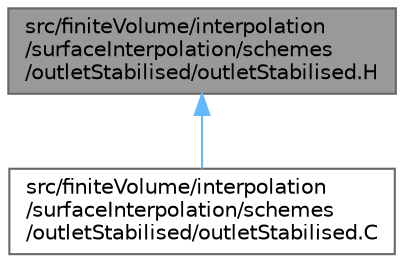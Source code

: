 digraph "src/finiteVolume/interpolation/surfaceInterpolation/schemes/outletStabilised/outletStabilised.H"
{
 // LATEX_PDF_SIZE
  bgcolor="transparent";
  edge [fontname=Helvetica,fontsize=10,labelfontname=Helvetica,labelfontsize=10];
  node [fontname=Helvetica,fontsize=10,shape=box,height=0.2,width=0.4];
  Node1 [id="Node000001",label="src/finiteVolume/interpolation\l/surfaceInterpolation/schemes\l/outletStabilised/outletStabilised.H",height=0.2,width=0.4,color="gray40", fillcolor="grey60", style="filled", fontcolor="black",tooltip=" "];
  Node1 -> Node2 [id="edge1_Node000001_Node000002",dir="back",color="steelblue1",style="solid",tooltip=" "];
  Node2 [id="Node000002",label="src/finiteVolume/interpolation\l/surfaceInterpolation/schemes\l/outletStabilised/outletStabilised.C",height=0.2,width=0.4,color="grey40", fillcolor="white", style="filled",URL="$outletStabilised_8C.html",tooltip=" "];
}
